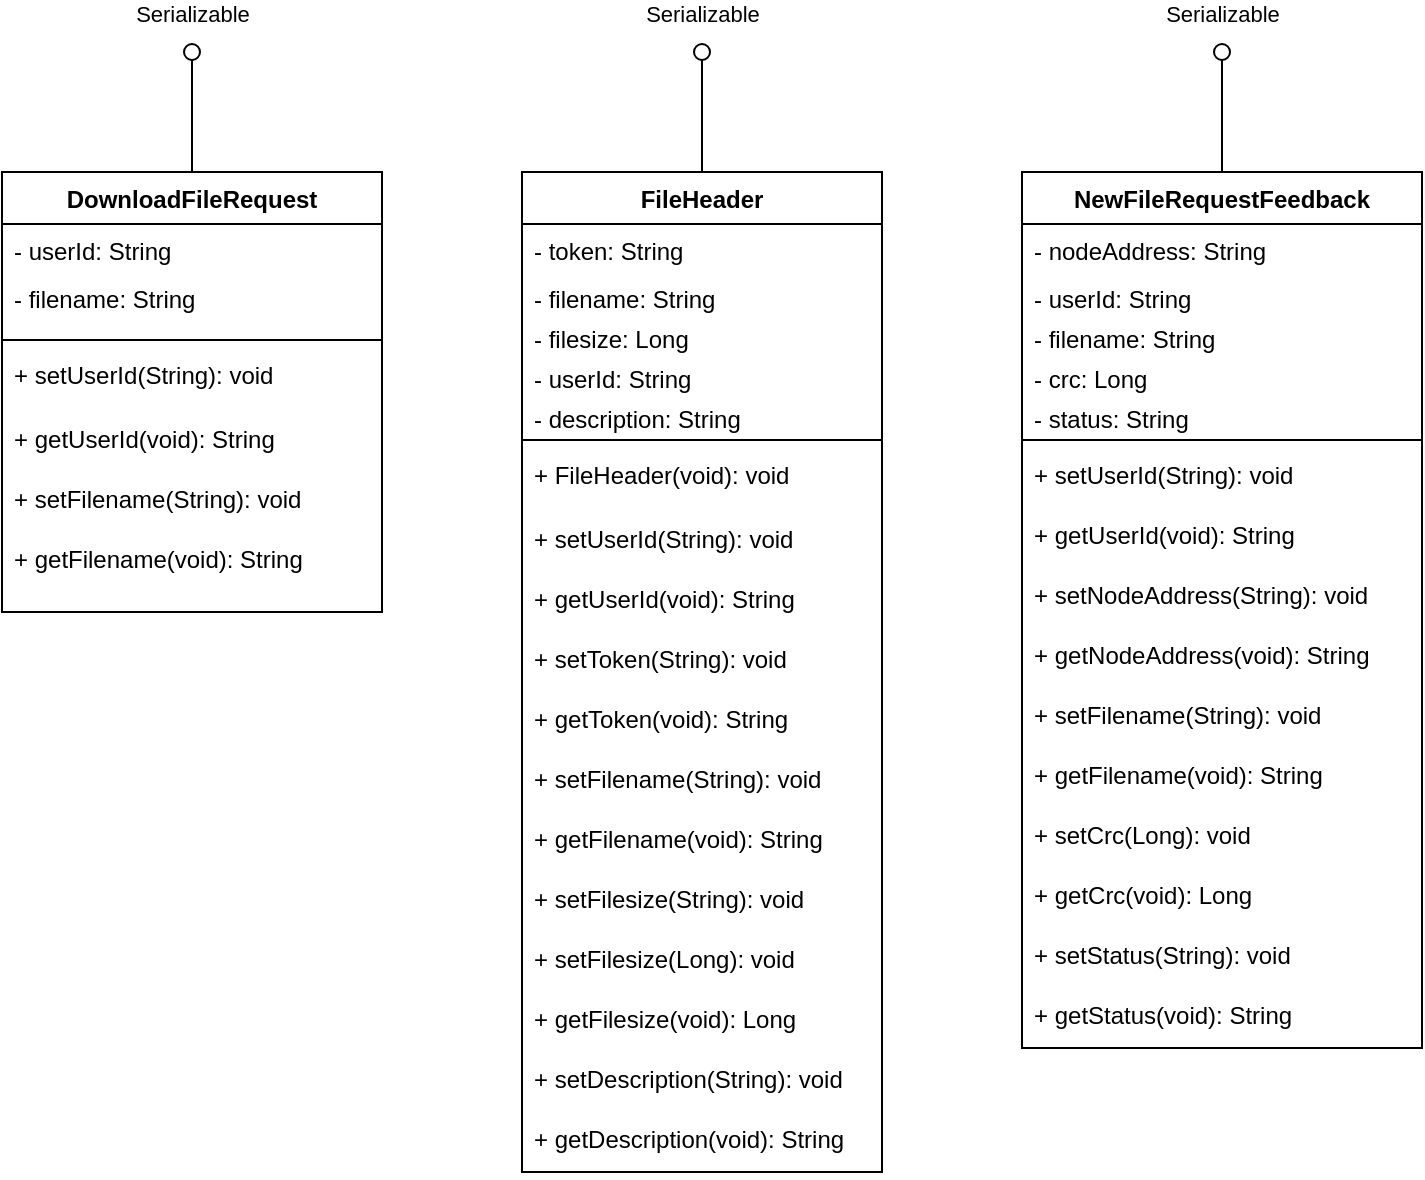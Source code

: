 <mxfile version="14.6.13" type="device"><diagram id="C5RBs43oDa-KdzZeNtuy" name="Page-1"><mxGraphModel dx="1133" dy="643" grid="1" gridSize="10" guides="1" tooltips="1" connect="1" arrows="1" fold="1" page="1" pageScale="1" pageWidth="827" pageHeight="1169" math="0" shadow="0"><root><mxCell id="WIyWlLk6GJQsqaUBKTNV-0"/><mxCell id="WIyWlLk6GJQsqaUBKTNV-1" parent="WIyWlLk6GJQsqaUBKTNV-0"/><mxCell id="LAdZjZObFxrwDexfej0z-4" value="DownloadFileRequest" style="swimlane;fontStyle=1;align=center;verticalAlign=top;childLayout=stackLayout;horizontal=1;startSize=26;horizontalStack=0;resizeParent=1;resizeParentMax=0;resizeLast=0;collapsible=1;marginBottom=0;" vertex="1" parent="WIyWlLk6GJQsqaUBKTNV-1"><mxGeometry x="100" y="140" width="190" height="220" as="geometry"><mxRectangle x="100" y="140" width="140" height="26" as="alternateBounds"/></mxGeometry></mxCell><mxCell id="LAdZjZObFxrwDexfej0z-5" value="- userId: String" style="text;strokeColor=none;fillColor=none;align=left;verticalAlign=top;spacingLeft=4;spacingRight=4;overflow=hidden;rotatable=0;points=[[0,0.5],[1,0.5]];portConstraint=eastwest;" vertex="1" parent="LAdZjZObFxrwDexfej0z-4"><mxGeometry y="26" width="190" height="24" as="geometry"/></mxCell><mxCell id="LAdZjZObFxrwDexfej0z-177" value="- filename: String" style="text;strokeColor=none;fillColor=none;align=left;verticalAlign=top;spacingLeft=4;spacingRight=4;overflow=hidden;rotatable=0;points=[[0,0.5],[1,0.5]];portConstraint=eastwest;" vertex="1" parent="LAdZjZObFxrwDexfej0z-4"><mxGeometry y="50" width="190" height="30" as="geometry"/></mxCell><mxCell id="LAdZjZObFxrwDexfej0z-6" value="" style="line;strokeWidth=1;fillColor=none;align=left;verticalAlign=middle;spacingTop=-1;spacingLeft=3;spacingRight=3;rotatable=0;labelPosition=right;points=[];portConstraint=eastwest;" vertex="1" parent="LAdZjZObFxrwDexfej0z-4"><mxGeometry y="80" width="190" height="8" as="geometry"/></mxCell><mxCell id="LAdZjZObFxrwDexfej0z-7" value="+ setUserId(String): void" style="text;strokeColor=none;fillColor=none;align=left;verticalAlign=top;spacingLeft=4;spacingRight=4;overflow=hidden;rotatable=0;points=[[0,0.5],[1,0.5]];portConstraint=eastwest;" vertex="1" parent="LAdZjZObFxrwDexfej0z-4"><mxGeometry y="88" width="190" height="32" as="geometry"/></mxCell><mxCell id="LAdZjZObFxrwDexfej0z-178" value="+ getUserId(void): String" style="text;strokeColor=none;fillColor=none;align=left;verticalAlign=top;spacingLeft=4;spacingRight=4;overflow=hidden;rotatable=0;points=[[0,0.5],[1,0.5]];portConstraint=eastwest;" vertex="1" parent="LAdZjZObFxrwDexfej0z-4"><mxGeometry y="120" width="190" height="30" as="geometry"/></mxCell><mxCell id="LAdZjZObFxrwDexfej0z-14" value="+ setFilename(String): void" style="text;strokeColor=none;fillColor=none;align=left;verticalAlign=top;spacingLeft=4;spacingRight=4;overflow=hidden;rotatable=0;points=[[0,0.5],[1,0.5]];portConstraint=eastwest;" vertex="1" parent="LAdZjZObFxrwDexfej0z-4"><mxGeometry y="150" width="190" height="30" as="geometry"/></mxCell><mxCell id="LAdZjZObFxrwDexfej0z-15" value="+ getFilename(void): String" style="text;strokeColor=none;fillColor=none;align=left;verticalAlign=top;spacingLeft=4;spacingRight=4;overflow=hidden;rotatable=0;points=[[0,0.5],[1,0.5]];portConstraint=eastwest;" vertex="1" parent="LAdZjZObFxrwDexfej0z-4"><mxGeometry y="180" width="190" height="40" as="geometry"/></mxCell><mxCell id="LAdZjZObFxrwDexfej0z-21" value="Serializable" style="html=1;verticalAlign=bottom;labelBackgroundColor=none;startArrow=oval;startFill=0;startSize=8;endArrow=none;entryX=0.5;entryY=0;entryDx=0;entryDy=0;" edge="1" parent="WIyWlLk6GJQsqaUBKTNV-1" target="LAdZjZObFxrwDexfej0z-4"><mxGeometry x="-1" y="-10" relative="1" as="geometry"><mxPoint x="195" y="80" as="sourcePoint"/><mxPoint x="380" y="60" as="targetPoint"/><mxPoint x="10" y="-10" as="offset"/></mxGeometry></mxCell><mxCell id="LAdZjZObFxrwDexfej0z-179" value="FileHeader" style="swimlane;fontStyle=1;align=center;verticalAlign=top;childLayout=stackLayout;horizontal=1;startSize=26;horizontalStack=0;resizeParent=1;resizeParentMax=0;resizeLast=0;collapsible=1;marginBottom=0;" vertex="1" parent="WIyWlLk6GJQsqaUBKTNV-1"><mxGeometry x="360" y="140" width="180" height="500" as="geometry"><mxRectangle x="100" y="140" width="140" height="26" as="alternateBounds"/></mxGeometry></mxCell><mxCell id="LAdZjZObFxrwDexfej0z-180" value="- token: String" style="text;strokeColor=none;fillColor=none;align=left;verticalAlign=top;spacingLeft=4;spacingRight=4;overflow=hidden;rotatable=0;points=[[0,0.5],[1,0.5]];portConstraint=eastwest;" vertex="1" parent="LAdZjZObFxrwDexfej0z-179"><mxGeometry y="26" width="180" height="24" as="geometry"/></mxCell><mxCell id="LAdZjZObFxrwDexfej0z-181" value="- filename: String" style="text;strokeColor=none;fillColor=none;align=left;verticalAlign=top;spacingLeft=4;spacingRight=4;overflow=hidden;rotatable=0;points=[[0,0.5],[1,0.5]];portConstraint=eastwest;" vertex="1" parent="LAdZjZObFxrwDexfej0z-179"><mxGeometry y="50" width="180" height="20" as="geometry"/></mxCell><mxCell id="LAdZjZObFxrwDexfej0z-188" value="- filesize: Long" style="text;strokeColor=none;fillColor=none;align=left;verticalAlign=top;spacingLeft=4;spacingRight=4;overflow=hidden;rotatable=0;points=[[0,0.5],[1,0.5]];portConstraint=eastwest;" vertex="1" parent="LAdZjZObFxrwDexfej0z-179"><mxGeometry y="70" width="180" height="20" as="geometry"/></mxCell><mxCell id="LAdZjZObFxrwDexfej0z-189" value="- userId: String" style="text;strokeColor=none;fillColor=none;align=left;verticalAlign=top;spacingLeft=4;spacingRight=4;overflow=hidden;rotatable=0;points=[[0,0.5],[1,0.5]];portConstraint=eastwest;" vertex="1" parent="LAdZjZObFxrwDexfej0z-179"><mxGeometry y="90" width="180" height="20" as="geometry"/></mxCell><mxCell id="LAdZjZObFxrwDexfej0z-190" value="- description: String" style="text;strokeColor=none;fillColor=none;align=left;verticalAlign=top;spacingLeft=4;spacingRight=4;overflow=hidden;rotatable=0;points=[[0,0.5],[1,0.5]];portConstraint=eastwest;" vertex="1" parent="LAdZjZObFxrwDexfej0z-179"><mxGeometry y="110" width="180" height="20" as="geometry"/></mxCell><mxCell id="LAdZjZObFxrwDexfej0z-182" value="" style="line;strokeWidth=1;fillColor=none;align=left;verticalAlign=middle;spacingTop=-1;spacingLeft=3;spacingRight=3;rotatable=0;labelPosition=right;points=[];portConstraint=eastwest;" vertex="1" parent="LAdZjZObFxrwDexfej0z-179"><mxGeometry y="130" width="180" height="8" as="geometry"/></mxCell><mxCell id="LAdZjZObFxrwDexfej0z-183" value="+ FileHeader(void): void" style="text;strokeColor=none;fillColor=none;align=left;verticalAlign=top;spacingLeft=4;spacingRight=4;overflow=hidden;rotatable=0;points=[[0,0.5],[1,0.5]];portConstraint=eastwest;" vertex="1" parent="LAdZjZObFxrwDexfej0z-179"><mxGeometry y="138" width="180" height="32" as="geometry"/></mxCell><mxCell id="LAdZjZObFxrwDexfej0z-184" value="+ setUserId(String): void" style="text;strokeColor=none;fillColor=none;align=left;verticalAlign=top;spacingLeft=4;spacingRight=4;overflow=hidden;rotatable=0;points=[[0,0.5],[1,0.5]];portConstraint=eastwest;" vertex="1" parent="LAdZjZObFxrwDexfej0z-179"><mxGeometry y="170" width="180" height="30" as="geometry"/></mxCell><mxCell id="LAdZjZObFxrwDexfej0z-185" value="+ getUserId(void): String" style="text;strokeColor=none;fillColor=none;align=left;verticalAlign=top;spacingLeft=4;spacingRight=4;overflow=hidden;rotatable=0;points=[[0,0.5],[1,0.5]];portConstraint=eastwest;" vertex="1" parent="LAdZjZObFxrwDexfej0z-179"><mxGeometry y="200" width="180" height="30" as="geometry"/></mxCell><mxCell id="LAdZjZObFxrwDexfej0z-186" value="+ setToken(String): void" style="text;strokeColor=none;fillColor=none;align=left;verticalAlign=top;spacingLeft=4;spacingRight=4;overflow=hidden;rotatable=0;points=[[0,0.5],[1,0.5]];portConstraint=eastwest;" vertex="1" parent="LAdZjZObFxrwDexfej0z-179"><mxGeometry y="230" width="180" height="30" as="geometry"/></mxCell><mxCell id="LAdZjZObFxrwDexfej0z-202" value="+ getToken(void): String" style="text;strokeColor=none;fillColor=none;align=left;verticalAlign=top;spacingLeft=4;spacingRight=4;overflow=hidden;rotatable=0;points=[[0,0.5],[1,0.5]];portConstraint=eastwest;" vertex="1" parent="LAdZjZObFxrwDexfej0z-179"><mxGeometry y="260" width="180" height="30" as="geometry"/></mxCell><mxCell id="LAdZjZObFxrwDexfej0z-203" value="+ setFilename(String): void" style="text;strokeColor=none;fillColor=none;align=left;verticalAlign=top;spacingLeft=4;spacingRight=4;overflow=hidden;rotatable=0;points=[[0,0.5],[1,0.5]];portConstraint=eastwest;" vertex="1" parent="LAdZjZObFxrwDexfej0z-179"><mxGeometry y="290" width="180" height="30" as="geometry"/></mxCell><mxCell id="LAdZjZObFxrwDexfej0z-217" value="+ getFilename(void): String" style="text;strokeColor=none;fillColor=none;align=left;verticalAlign=top;spacingLeft=4;spacingRight=4;overflow=hidden;rotatable=0;points=[[0,0.5],[1,0.5]];portConstraint=eastwest;" vertex="1" parent="LAdZjZObFxrwDexfej0z-179"><mxGeometry y="320" width="180" height="30" as="geometry"/></mxCell><mxCell id="LAdZjZObFxrwDexfej0z-218" value="+ setFilesize(String): void" style="text;strokeColor=none;fillColor=none;align=left;verticalAlign=top;spacingLeft=4;spacingRight=4;overflow=hidden;rotatable=0;points=[[0,0.5],[1,0.5]];portConstraint=eastwest;" vertex="1" parent="LAdZjZObFxrwDexfej0z-179"><mxGeometry y="350" width="180" height="30" as="geometry"/></mxCell><mxCell id="LAdZjZObFxrwDexfej0z-219" value="+ setFilesize(Long): void" style="text;strokeColor=none;fillColor=none;align=left;verticalAlign=top;spacingLeft=4;spacingRight=4;overflow=hidden;rotatable=0;points=[[0,0.5],[1,0.5]];portConstraint=eastwest;" vertex="1" parent="LAdZjZObFxrwDexfej0z-179"><mxGeometry y="380" width="180" height="30" as="geometry"/></mxCell><mxCell id="LAdZjZObFxrwDexfej0z-220" value="+ getFilesize(void): Long" style="text;strokeColor=none;fillColor=none;align=left;verticalAlign=top;spacingLeft=4;spacingRight=4;overflow=hidden;rotatable=0;points=[[0,0.5],[1,0.5]];portConstraint=eastwest;" vertex="1" parent="LAdZjZObFxrwDexfej0z-179"><mxGeometry y="410" width="180" height="30" as="geometry"/></mxCell><mxCell id="LAdZjZObFxrwDexfej0z-221" value="+ setDescription(String): void" style="text;strokeColor=none;fillColor=none;align=left;verticalAlign=top;spacingLeft=4;spacingRight=4;overflow=hidden;rotatable=0;points=[[0,0.5],[1,0.5]];portConstraint=eastwest;" vertex="1" parent="LAdZjZObFxrwDexfej0z-179"><mxGeometry y="440" width="180" height="30" as="geometry"/></mxCell><mxCell id="LAdZjZObFxrwDexfej0z-222" value="+ getDescription(void): String" style="text;strokeColor=none;fillColor=none;align=left;verticalAlign=top;spacingLeft=4;spacingRight=4;overflow=hidden;rotatable=0;points=[[0,0.5],[1,0.5]];portConstraint=eastwest;" vertex="1" parent="LAdZjZObFxrwDexfej0z-179"><mxGeometry y="470" width="180" height="30" as="geometry"/></mxCell><mxCell id="LAdZjZObFxrwDexfej0z-187" value="Serializable" style="html=1;verticalAlign=bottom;labelBackgroundColor=none;startArrow=oval;startFill=0;startSize=8;endArrow=none;entryX=0.5;entryY=0;entryDx=0;entryDy=0;" edge="1" parent="WIyWlLk6GJQsqaUBKTNV-1" target="LAdZjZObFxrwDexfej0z-179"><mxGeometry x="-1" y="-10" relative="1" as="geometry"><mxPoint x="450" y="80" as="sourcePoint"/><mxPoint x="390" y="70" as="targetPoint"/><mxPoint x="10" y="-10" as="offset"/></mxGeometry></mxCell><mxCell id="LAdZjZObFxrwDexfej0z-223" value="NewFileRequestFeedback" style="swimlane;fontStyle=1;align=center;verticalAlign=top;childLayout=stackLayout;horizontal=1;startSize=26;horizontalStack=0;resizeParent=1;resizeParentMax=0;resizeLast=0;collapsible=1;marginBottom=0;" vertex="1" parent="WIyWlLk6GJQsqaUBKTNV-1"><mxGeometry x="610" y="140" width="200" height="438" as="geometry"><mxRectangle x="100" y="140" width="140" height="26" as="alternateBounds"/></mxGeometry></mxCell><mxCell id="LAdZjZObFxrwDexfej0z-224" value="- nodeAddress: String" style="text;strokeColor=none;fillColor=none;align=left;verticalAlign=top;spacingLeft=4;spacingRight=4;overflow=hidden;rotatable=0;points=[[0,0.5],[1,0.5]];portConstraint=eastwest;" vertex="1" parent="LAdZjZObFxrwDexfej0z-223"><mxGeometry y="26" width="200" height="24" as="geometry"/></mxCell><mxCell id="LAdZjZObFxrwDexfej0z-225" value="- userId: String" style="text;strokeColor=none;fillColor=none;align=left;verticalAlign=top;spacingLeft=4;spacingRight=4;overflow=hidden;rotatable=0;points=[[0,0.5],[1,0.5]];portConstraint=eastwest;" vertex="1" parent="LAdZjZObFxrwDexfej0z-223"><mxGeometry y="50" width="200" height="20" as="geometry"/></mxCell><mxCell id="LAdZjZObFxrwDexfej0z-226" value="- filename: String" style="text;strokeColor=none;fillColor=none;align=left;verticalAlign=top;spacingLeft=4;spacingRight=4;overflow=hidden;rotatable=0;points=[[0,0.5],[1,0.5]];portConstraint=eastwest;" vertex="1" parent="LAdZjZObFxrwDexfej0z-223"><mxGeometry y="70" width="200" height="20" as="geometry"/></mxCell><mxCell id="LAdZjZObFxrwDexfej0z-227" value="- crc: Long" style="text;strokeColor=none;fillColor=none;align=left;verticalAlign=top;spacingLeft=4;spacingRight=4;overflow=hidden;rotatable=0;points=[[0,0.5],[1,0.5]];portConstraint=eastwest;" vertex="1" parent="LAdZjZObFxrwDexfej0z-223"><mxGeometry y="90" width="200" height="20" as="geometry"/></mxCell><mxCell id="LAdZjZObFxrwDexfej0z-228" value="- status: String" style="text;strokeColor=none;fillColor=none;align=left;verticalAlign=top;spacingLeft=4;spacingRight=4;overflow=hidden;rotatable=0;points=[[0,0.5],[1,0.5]];portConstraint=eastwest;" vertex="1" parent="LAdZjZObFxrwDexfej0z-223"><mxGeometry y="110" width="200" height="20" as="geometry"/></mxCell><mxCell id="LAdZjZObFxrwDexfej0z-229" value="" style="line;strokeWidth=1;fillColor=none;align=left;verticalAlign=middle;spacingTop=-1;spacingLeft=3;spacingRight=3;rotatable=0;labelPosition=right;points=[];portConstraint=eastwest;" vertex="1" parent="LAdZjZObFxrwDexfej0z-223"><mxGeometry y="130" width="200" height="8" as="geometry"/></mxCell><mxCell id="LAdZjZObFxrwDexfej0z-231" value="+ setUserId(String): void" style="text;strokeColor=none;fillColor=none;align=left;verticalAlign=top;spacingLeft=4;spacingRight=4;overflow=hidden;rotatable=0;points=[[0,0.5],[1,0.5]];portConstraint=eastwest;" vertex="1" parent="LAdZjZObFxrwDexfej0z-223"><mxGeometry y="138" width="200" height="30" as="geometry"/></mxCell><mxCell id="LAdZjZObFxrwDexfej0z-232" value="+ getUserId(void): String" style="text;strokeColor=none;fillColor=none;align=left;verticalAlign=top;spacingLeft=4;spacingRight=4;overflow=hidden;rotatable=0;points=[[0,0.5],[1,0.5]];portConstraint=eastwest;" vertex="1" parent="LAdZjZObFxrwDexfej0z-223"><mxGeometry y="168" width="200" height="30" as="geometry"/></mxCell><mxCell id="LAdZjZObFxrwDexfej0z-233" value="+ setNodeAddress(String): void" style="text;strokeColor=none;fillColor=none;align=left;verticalAlign=top;spacingLeft=4;spacingRight=4;overflow=hidden;rotatable=0;points=[[0,0.5],[1,0.5]];portConstraint=eastwest;" vertex="1" parent="LAdZjZObFxrwDexfej0z-223"><mxGeometry y="198" width="200" height="30" as="geometry"/></mxCell><mxCell id="LAdZjZObFxrwDexfej0z-234" value="+ getNodeAddress(void): String" style="text;strokeColor=none;fillColor=none;align=left;verticalAlign=top;spacingLeft=4;spacingRight=4;overflow=hidden;rotatable=0;points=[[0,0.5],[1,0.5]];portConstraint=eastwest;" vertex="1" parent="LAdZjZObFxrwDexfej0z-223"><mxGeometry y="228" width="200" height="30" as="geometry"/></mxCell><mxCell id="LAdZjZObFxrwDexfej0z-235" value="+ setFilename(String): void" style="text;strokeColor=none;fillColor=none;align=left;verticalAlign=top;spacingLeft=4;spacingRight=4;overflow=hidden;rotatable=0;points=[[0,0.5],[1,0.5]];portConstraint=eastwest;" vertex="1" parent="LAdZjZObFxrwDexfej0z-223"><mxGeometry y="258" width="200" height="30" as="geometry"/></mxCell><mxCell id="LAdZjZObFxrwDexfej0z-236" value="+ getFilename(void): String" style="text;strokeColor=none;fillColor=none;align=left;verticalAlign=top;spacingLeft=4;spacingRight=4;overflow=hidden;rotatable=0;points=[[0,0.5],[1,0.5]];portConstraint=eastwest;" vertex="1" parent="LAdZjZObFxrwDexfej0z-223"><mxGeometry y="288" width="200" height="30" as="geometry"/></mxCell><mxCell id="LAdZjZObFxrwDexfej0z-237" value="+ setCrc(Long): void" style="text;strokeColor=none;fillColor=none;align=left;verticalAlign=top;spacingLeft=4;spacingRight=4;overflow=hidden;rotatable=0;points=[[0,0.5],[1,0.5]];portConstraint=eastwest;" vertex="1" parent="LAdZjZObFxrwDexfej0z-223"><mxGeometry y="318" width="200" height="30" as="geometry"/></mxCell><mxCell id="LAdZjZObFxrwDexfej0z-239" value="+ getCrc(void): Long" style="text;strokeColor=none;fillColor=none;align=left;verticalAlign=top;spacingLeft=4;spacingRight=4;overflow=hidden;rotatable=0;points=[[0,0.5],[1,0.5]];portConstraint=eastwest;" vertex="1" parent="LAdZjZObFxrwDexfej0z-223"><mxGeometry y="348" width="200" height="30" as="geometry"/></mxCell><mxCell id="LAdZjZObFxrwDexfej0z-240" value="+ setStatus(String): void" style="text;strokeColor=none;fillColor=none;align=left;verticalAlign=top;spacingLeft=4;spacingRight=4;overflow=hidden;rotatable=0;points=[[0,0.5],[1,0.5]];portConstraint=eastwest;" vertex="1" parent="LAdZjZObFxrwDexfej0z-223"><mxGeometry y="378" width="200" height="30" as="geometry"/></mxCell><mxCell id="LAdZjZObFxrwDexfej0z-241" value="+ getStatus(void): String" style="text;strokeColor=none;fillColor=none;align=left;verticalAlign=top;spacingLeft=4;spacingRight=4;overflow=hidden;rotatable=0;points=[[0,0.5],[1,0.5]];portConstraint=eastwest;" vertex="1" parent="LAdZjZObFxrwDexfej0z-223"><mxGeometry y="408" width="200" height="30" as="geometry"/></mxCell><mxCell id="LAdZjZObFxrwDexfej0z-242" value="Serializable" style="html=1;verticalAlign=bottom;labelBackgroundColor=none;startArrow=oval;startFill=0;startSize=8;endArrow=none;entryX=0.5;entryY=0;entryDx=0;entryDy=0;" edge="1" parent="WIyWlLk6GJQsqaUBKTNV-1" target="LAdZjZObFxrwDexfej0z-223"><mxGeometry x="-1" y="-10" relative="1" as="geometry"><mxPoint x="710" y="80" as="sourcePoint"/><mxPoint x="640" y="70" as="targetPoint"/><mxPoint x="10" y="-10" as="offset"/></mxGeometry></mxCell></root></mxGraphModel></diagram></mxfile>